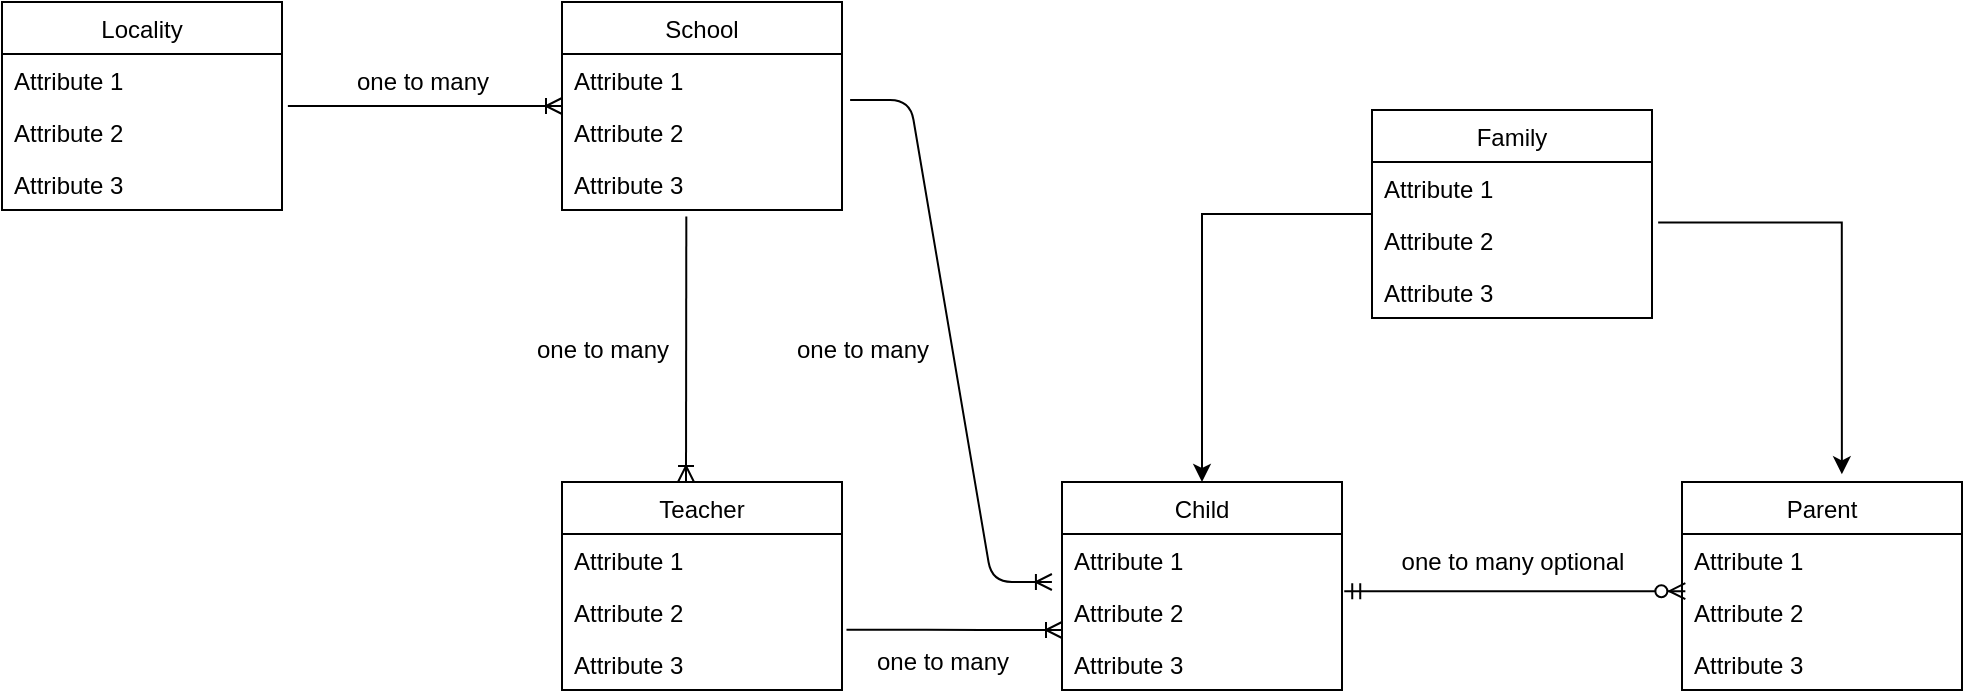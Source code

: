 <mxfile version="14.6.13" type="device"><diagram name="Page-1" id="e56a1550-8fbb-45ad-956c-1786394a9013"><mxGraphModel dx="1422" dy="812" grid="1" gridSize="10" guides="1" tooltips="1" connect="1" arrows="1" fold="1" page="1" pageScale="1" pageWidth="1100" pageHeight="850" background="#ffffff" math="0" shadow="0"><root><mxCell id="0"/><mxCell id="1" parent="0"/><mxCell id="fHbfhHlRUJSlTGDjNJwb-1" value="Child" style="swimlane;fontStyle=0;childLayout=stackLayout;horizontal=1;startSize=26;fillColor=none;horizontalStack=0;resizeParent=1;resizeParentMax=0;resizeLast=0;collapsible=1;marginBottom=0;" vertex="1" parent="1"><mxGeometry x="770" y="360" width="140" height="104" as="geometry"/></mxCell><mxCell id="fHbfhHlRUJSlTGDjNJwb-2" value="Attribute 1" style="text;strokeColor=none;fillColor=none;align=left;verticalAlign=top;spacingLeft=4;spacingRight=4;overflow=hidden;rotatable=0;points=[[0,0.5],[1,0.5]];portConstraint=eastwest;" vertex="1" parent="fHbfhHlRUJSlTGDjNJwb-1"><mxGeometry y="26" width="140" height="26" as="geometry"/></mxCell><mxCell id="fHbfhHlRUJSlTGDjNJwb-3" value="Attribute 2" style="text;strokeColor=none;fillColor=none;align=left;verticalAlign=top;spacingLeft=4;spacingRight=4;overflow=hidden;rotatable=0;points=[[0,0.5],[1,0.5]];portConstraint=eastwest;" vertex="1" parent="fHbfhHlRUJSlTGDjNJwb-1"><mxGeometry y="52" width="140" height="26" as="geometry"/></mxCell><mxCell id="fHbfhHlRUJSlTGDjNJwb-4" value="Attribute 3" style="text;strokeColor=none;fillColor=none;align=left;verticalAlign=top;spacingLeft=4;spacingRight=4;overflow=hidden;rotatable=0;points=[[0,0.5],[1,0.5]];portConstraint=eastwest;" vertex="1" parent="fHbfhHlRUJSlTGDjNJwb-1"><mxGeometry y="78" width="140" height="26" as="geometry"/></mxCell><mxCell id="fHbfhHlRUJSlTGDjNJwb-5" value="Parent" style="swimlane;fontStyle=0;childLayout=stackLayout;horizontal=1;startSize=26;fillColor=none;horizontalStack=0;resizeParent=1;resizeParentMax=0;resizeLast=0;collapsible=1;marginBottom=0;" vertex="1" parent="1"><mxGeometry x="1080" y="360" width="140" height="104" as="geometry"/></mxCell><mxCell id="fHbfhHlRUJSlTGDjNJwb-6" value="Attribute 1" style="text;strokeColor=none;fillColor=none;align=left;verticalAlign=top;spacingLeft=4;spacingRight=4;overflow=hidden;rotatable=0;points=[[0,0.5],[1,0.5]];portConstraint=eastwest;" vertex="1" parent="fHbfhHlRUJSlTGDjNJwb-5"><mxGeometry y="26" width="140" height="26" as="geometry"/></mxCell><mxCell id="fHbfhHlRUJSlTGDjNJwb-7" value="Attribute 2" style="text;strokeColor=none;fillColor=none;align=left;verticalAlign=top;spacingLeft=4;spacingRight=4;overflow=hidden;rotatable=0;points=[[0,0.5],[1,0.5]];portConstraint=eastwest;" vertex="1" parent="fHbfhHlRUJSlTGDjNJwb-5"><mxGeometry y="52" width="140" height="26" as="geometry"/></mxCell><mxCell id="fHbfhHlRUJSlTGDjNJwb-8" value="Attribute 3" style="text;strokeColor=none;fillColor=none;align=left;verticalAlign=top;spacingLeft=4;spacingRight=4;overflow=hidden;rotatable=0;points=[[0,0.5],[1,0.5]];portConstraint=eastwest;" vertex="1" parent="fHbfhHlRUJSlTGDjNJwb-5"><mxGeometry y="78" width="140" height="26" as="geometry"/></mxCell><mxCell id="fHbfhHlRUJSlTGDjNJwb-29" style="edgeStyle=orthogonalEdgeStyle;rounded=0;orthogonalLoop=1;jettySize=auto;html=1;entryX=0.5;entryY=0;entryDx=0;entryDy=0;" edge="1" parent="1" source="fHbfhHlRUJSlTGDjNJwb-9" target="fHbfhHlRUJSlTGDjNJwb-1"><mxGeometry relative="1" as="geometry"/></mxCell><mxCell id="fHbfhHlRUJSlTGDjNJwb-9" value="Family" style="swimlane;fontStyle=0;childLayout=stackLayout;horizontal=1;startSize=26;fillColor=none;horizontalStack=0;resizeParent=1;resizeParentMax=0;resizeLast=0;collapsible=1;marginBottom=0;" vertex="1" parent="1"><mxGeometry x="925" y="174" width="140" height="104" as="geometry"/></mxCell><mxCell id="fHbfhHlRUJSlTGDjNJwb-10" value="Attribute 1" style="text;strokeColor=none;fillColor=none;align=left;verticalAlign=top;spacingLeft=4;spacingRight=4;overflow=hidden;rotatable=0;points=[[0,0.5],[1,0.5]];portConstraint=eastwest;" vertex="1" parent="fHbfhHlRUJSlTGDjNJwb-9"><mxGeometry y="26" width="140" height="26" as="geometry"/></mxCell><mxCell id="fHbfhHlRUJSlTGDjNJwb-11" value="Attribute 2" style="text;strokeColor=none;fillColor=none;align=left;verticalAlign=top;spacingLeft=4;spacingRight=4;overflow=hidden;rotatable=0;points=[[0,0.5],[1,0.5]];portConstraint=eastwest;" vertex="1" parent="fHbfhHlRUJSlTGDjNJwb-9"><mxGeometry y="52" width="140" height="26" as="geometry"/></mxCell><mxCell id="fHbfhHlRUJSlTGDjNJwb-12" value="Attribute 3" style="text;strokeColor=none;fillColor=none;align=left;verticalAlign=top;spacingLeft=4;spacingRight=4;overflow=hidden;rotatable=0;points=[[0,0.5],[1,0.5]];portConstraint=eastwest;" vertex="1" parent="fHbfhHlRUJSlTGDjNJwb-9"><mxGeometry y="78" width="140" height="26" as="geometry"/></mxCell><mxCell id="fHbfhHlRUJSlTGDjNJwb-13" value="School" style="swimlane;fontStyle=0;childLayout=stackLayout;horizontal=1;startSize=26;fillColor=none;horizontalStack=0;resizeParent=1;resizeParentMax=0;resizeLast=0;collapsible=1;marginBottom=0;" vertex="1" parent="1"><mxGeometry x="520" y="120" width="140" height="104" as="geometry"/></mxCell><mxCell id="fHbfhHlRUJSlTGDjNJwb-14" value="Attribute 1" style="text;strokeColor=none;fillColor=none;align=left;verticalAlign=top;spacingLeft=4;spacingRight=4;overflow=hidden;rotatable=0;points=[[0,0.5],[1,0.5]];portConstraint=eastwest;" vertex="1" parent="fHbfhHlRUJSlTGDjNJwb-13"><mxGeometry y="26" width="140" height="26" as="geometry"/></mxCell><mxCell id="fHbfhHlRUJSlTGDjNJwb-15" value="Attribute 2" style="text;strokeColor=none;fillColor=none;align=left;verticalAlign=top;spacingLeft=4;spacingRight=4;overflow=hidden;rotatable=0;points=[[0,0.5],[1,0.5]];portConstraint=eastwest;" vertex="1" parent="fHbfhHlRUJSlTGDjNJwb-13"><mxGeometry y="52" width="140" height="26" as="geometry"/></mxCell><mxCell id="fHbfhHlRUJSlTGDjNJwb-16" value="Attribute 3" style="text;strokeColor=none;fillColor=none;align=left;verticalAlign=top;spacingLeft=4;spacingRight=4;overflow=hidden;rotatable=0;points=[[0,0.5],[1,0.5]];portConstraint=eastwest;" vertex="1" parent="fHbfhHlRUJSlTGDjNJwb-13"><mxGeometry y="78" width="140" height="26" as="geometry"/></mxCell><mxCell id="fHbfhHlRUJSlTGDjNJwb-17" value="Locality" style="swimlane;fontStyle=0;childLayout=stackLayout;horizontal=1;startSize=26;fillColor=none;horizontalStack=0;resizeParent=1;resizeParentMax=0;resizeLast=0;collapsible=1;marginBottom=0;" vertex="1" parent="1"><mxGeometry x="240" y="120" width="140" height="104" as="geometry"/></mxCell><mxCell id="fHbfhHlRUJSlTGDjNJwb-18" value="Attribute 1" style="text;strokeColor=none;fillColor=none;align=left;verticalAlign=top;spacingLeft=4;spacingRight=4;overflow=hidden;rotatable=0;points=[[0,0.5],[1,0.5]];portConstraint=eastwest;" vertex="1" parent="fHbfhHlRUJSlTGDjNJwb-17"><mxGeometry y="26" width="140" height="26" as="geometry"/></mxCell><mxCell id="fHbfhHlRUJSlTGDjNJwb-19" value="Attribute 2" style="text;strokeColor=none;fillColor=none;align=left;verticalAlign=top;spacingLeft=4;spacingRight=4;overflow=hidden;rotatable=0;points=[[0,0.5],[1,0.5]];portConstraint=eastwest;" vertex="1" parent="fHbfhHlRUJSlTGDjNJwb-17"><mxGeometry y="52" width="140" height="26" as="geometry"/></mxCell><mxCell id="fHbfhHlRUJSlTGDjNJwb-20" value="Attribute 3" style="text;strokeColor=none;fillColor=none;align=left;verticalAlign=top;spacingLeft=4;spacingRight=4;overflow=hidden;rotatable=0;points=[[0,0.5],[1,0.5]];portConstraint=eastwest;" vertex="1" parent="fHbfhHlRUJSlTGDjNJwb-17"><mxGeometry y="78" width="140" height="26" as="geometry"/></mxCell><mxCell id="fHbfhHlRUJSlTGDjNJwb-22" value="" style="edgeStyle=entityRelationEdgeStyle;fontSize=12;html=1;endArrow=ERoneToMany;entryX=0;entryY=1;entryDx=0;entryDy=0;entryPerimeter=0;exitX=1.021;exitY=0;exitDx=0;exitDy=0;exitPerimeter=0;" edge="1" parent="1" source="fHbfhHlRUJSlTGDjNJwb-19" target="fHbfhHlRUJSlTGDjNJwb-14"><mxGeometry width="100" height="100" relative="1" as="geometry"><mxPoint x="380" y="220" as="sourcePoint"/><mxPoint x="480" y="120" as="targetPoint"/></mxGeometry></mxCell><mxCell id="fHbfhHlRUJSlTGDjNJwb-23" value="one to many" style="text;html=1;align=center;verticalAlign=middle;resizable=0;points=[];autosize=1;strokeColor=none;" vertex="1" parent="1"><mxGeometry x="410" y="150" width="80" height="20" as="geometry"/></mxCell><mxCell id="fHbfhHlRUJSlTGDjNJwb-25" value="" style="edgeStyle=entityRelationEdgeStyle;fontSize=12;html=1;endArrow=ERoneToMany;exitX=1.029;exitY=0.885;exitDx=0;exitDy=0;exitPerimeter=0;entryX=-0.036;entryY=0.923;entryDx=0;entryDy=0;entryPerimeter=0;" edge="1" parent="1" source="fHbfhHlRUJSlTGDjNJwb-14" target="fHbfhHlRUJSlTGDjNJwb-2"><mxGeometry width="100" height="100" relative="1" as="geometry"><mxPoint x="520" y="460" as="sourcePoint"/><mxPoint x="510" y="410" as="targetPoint"/></mxGeometry></mxCell><mxCell id="fHbfhHlRUJSlTGDjNJwb-26" value="one to many" style="text;html=1;align=center;verticalAlign=middle;resizable=0;points=[];autosize=1;strokeColor=none;" vertex="1" parent="1"><mxGeometry x="630" y="284" width="80" height="20" as="geometry"/></mxCell><mxCell id="fHbfhHlRUJSlTGDjNJwb-27" value="" style="edgeStyle=entityRelationEdgeStyle;fontSize=12;html=1;endArrow=ERzeroToMany;startArrow=ERmandOne;exitX=1.008;exitY=0.1;exitDx=0;exitDy=0;entryX=0.012;entryY=0.1;entryDx=0;entryDy=0;exitPerimeter=0;entryPerimeter=0;" edge="1" parent="1" source="fHbfhHlRUJSlTGDjNJwb-3" target="fHbfhHlRUJSlTGDjNJwb-7"><mxGeometry width="100" height="100" relative="1" as="geometry"><mxPoint x="910" y="460" as="sourcePoint"/><mxPoint x="1010" y="360" as="targetPoint"/></mxGeometry></mxCell><mxCell id="fHbfhHlRUJSlTGDjNJwb-28" value="one to many optional" style="text;html=1;align=center;verticalAlign=middle;resizable=0;points=[];autosize=1;strokeColor=none;" vertex="1" parent="1"><mxGeometry x="930" y="390" width="130" height="20" as="geometry"/></mxCell><mxCell id="fHbfhHlRUJSlTGDjNJwb-30" style="edgeStyle=orthogonalEdgeStyle;rounded=0;orthogonalLoop=1;jettySize=auto;html=1;entryX=0.571;entryY=-0.037;entryDx=0;entryDy=0;entryPerimeter=0;exitX=1.022;exitY=1.165;exitDx=0;exitDy=0;exitPerimeter=0;" edge="1" parent="1" source="fHbfhHlRUJSlTGDjNJwb-10" target="fHbfhHlRUJSlTGDjNJwb-5"><mxGeometry relative="1" as="geometry"/></mxCell><mxCell id="fHbfhHlRUJSlTGDjNJwb-31" value="Teacher" style="swimlane;fontStyle=0;childLayout=stackLayout;horizontal=1;startSize=26;fillColor=none;horizontalStack=0;resizeParent=1;resizeParentMax=0;resizeLast=0;collapsible=1;marginBottom=0;" vertex="1" parent="1"><mxGeometry x="520" y="360" width="140" height="104" as="geometry"/></mxCell><mxCell id="fHbfhHlRUJSlTGDjNJwb-32" value="Attribute 1" style="text;strokeColor=none;fillColor=none;align=left;verticalAlign=top;spacingLeft=4;spacingRight=4;overflow=hidden;rotatable=0;points=[[0,0.5],[1,0.5]];portConstraint=eastwest;" vertex="1" parent="fHbfhHlRUJSlTGDjNJwb-31"><mxGeometry y="26" width="140" height="26" as="geometry"/></mxCell><mxCell id="fHbfhHlRUJSlTGDjNJwb-33" value="Attribute 2" style="text;strokeColor=none;fillColor=none;align=left;verticalAlign=top;spacingLeft=4;spacingRight=4;overflow=hidden;rotatable=0;points=[[0,0.5],[1,0.5]];portConstraint=eastwest;" vertex="1" parent="fHbfhHlRUJSlTGDjNJwb-31"><mxGeometry y="52" width="140" height="26" as="geometry"/></mxCell><mxCell id="fHbfhHlRUJSlTGDjNJwb-34" value="Attribute 3" style="text;strokeColor=none;fillColor=none;align=left;verticalAlign=top;spacingLeft=4;spacingRight=4;overflow=hidden;rotatable=0;points=[[0,0.5],[1,0.5]];portConstraint=eastwest;" vertex="1" parent="fHbfhHlRUJSlTGDjNJwb-31"><mxGeometry y="78" width="140" height="26" as="geometry"/></mxCell><mxCell id="fHbfhHlRUJSlTGDjNJwb-35" value="" style="edgeStyle=entityRelationEdgeStyle;fontSize=12;html=1;endArrow=ERoneToMany;exitX=1.016;exitY=0.839;exitDx=0;exitDy=0;exitPerimeter=0;" edge="1" parent="1" source="fHbfhHlRUJSlTGDjNJwb-33"><mxGeometry width="100" height="100" relative="1" as="geometry"><mxPoint x="1220" y="540" as="sourcePoint"/><mxPoint x="770" y="434" as="targetPoint"/></mxGeometry></mxCell><mxCell id="fHbfhHlRUJSlTGDjNJwb-36" value="one to many" style="text;html=1;align=center;verticalAlign=middle;resizable=0;points=[];autosize=1;strokeColor=none;" vertex="1" parent="1"><mxGeometry x="670" y="440" width="80" height="20" as="geometry"/></mxCell><mxCell id="fHbfhHlRUJSlTGDjNJwb-37" value="" style="fontSize=12;html=1;endArrow=ERoneToMany;exitX=0.444;exitY=1.127;exitDx=0;exitDy=0;exitPerimeter=0;" edge="1" parent="1" source="fHbfhHlRUJSlTGDjNJwb-16"><mxGeometry width="100" height="100" relative="1" as="geometry"><mxPoint x="500" y="290" as="sourcePoint"/><mxPoint x="582" y="360" as="targetPoint"/></mxGeometry></mxCell><mxCell id="fHbfhHlRUJSlTGDjNJwb-38" value="one to many" style="text;html=1;align=center;verticalAlign=middle;resizable=0;points=[];autosize=1;strokeColor=none;" vertex="1" parent="1"><mxGeometry x="500" y="284" width="80" height="20" as="geometry"/></mxCell></root></mxGraphModel></diagram></mxfile>